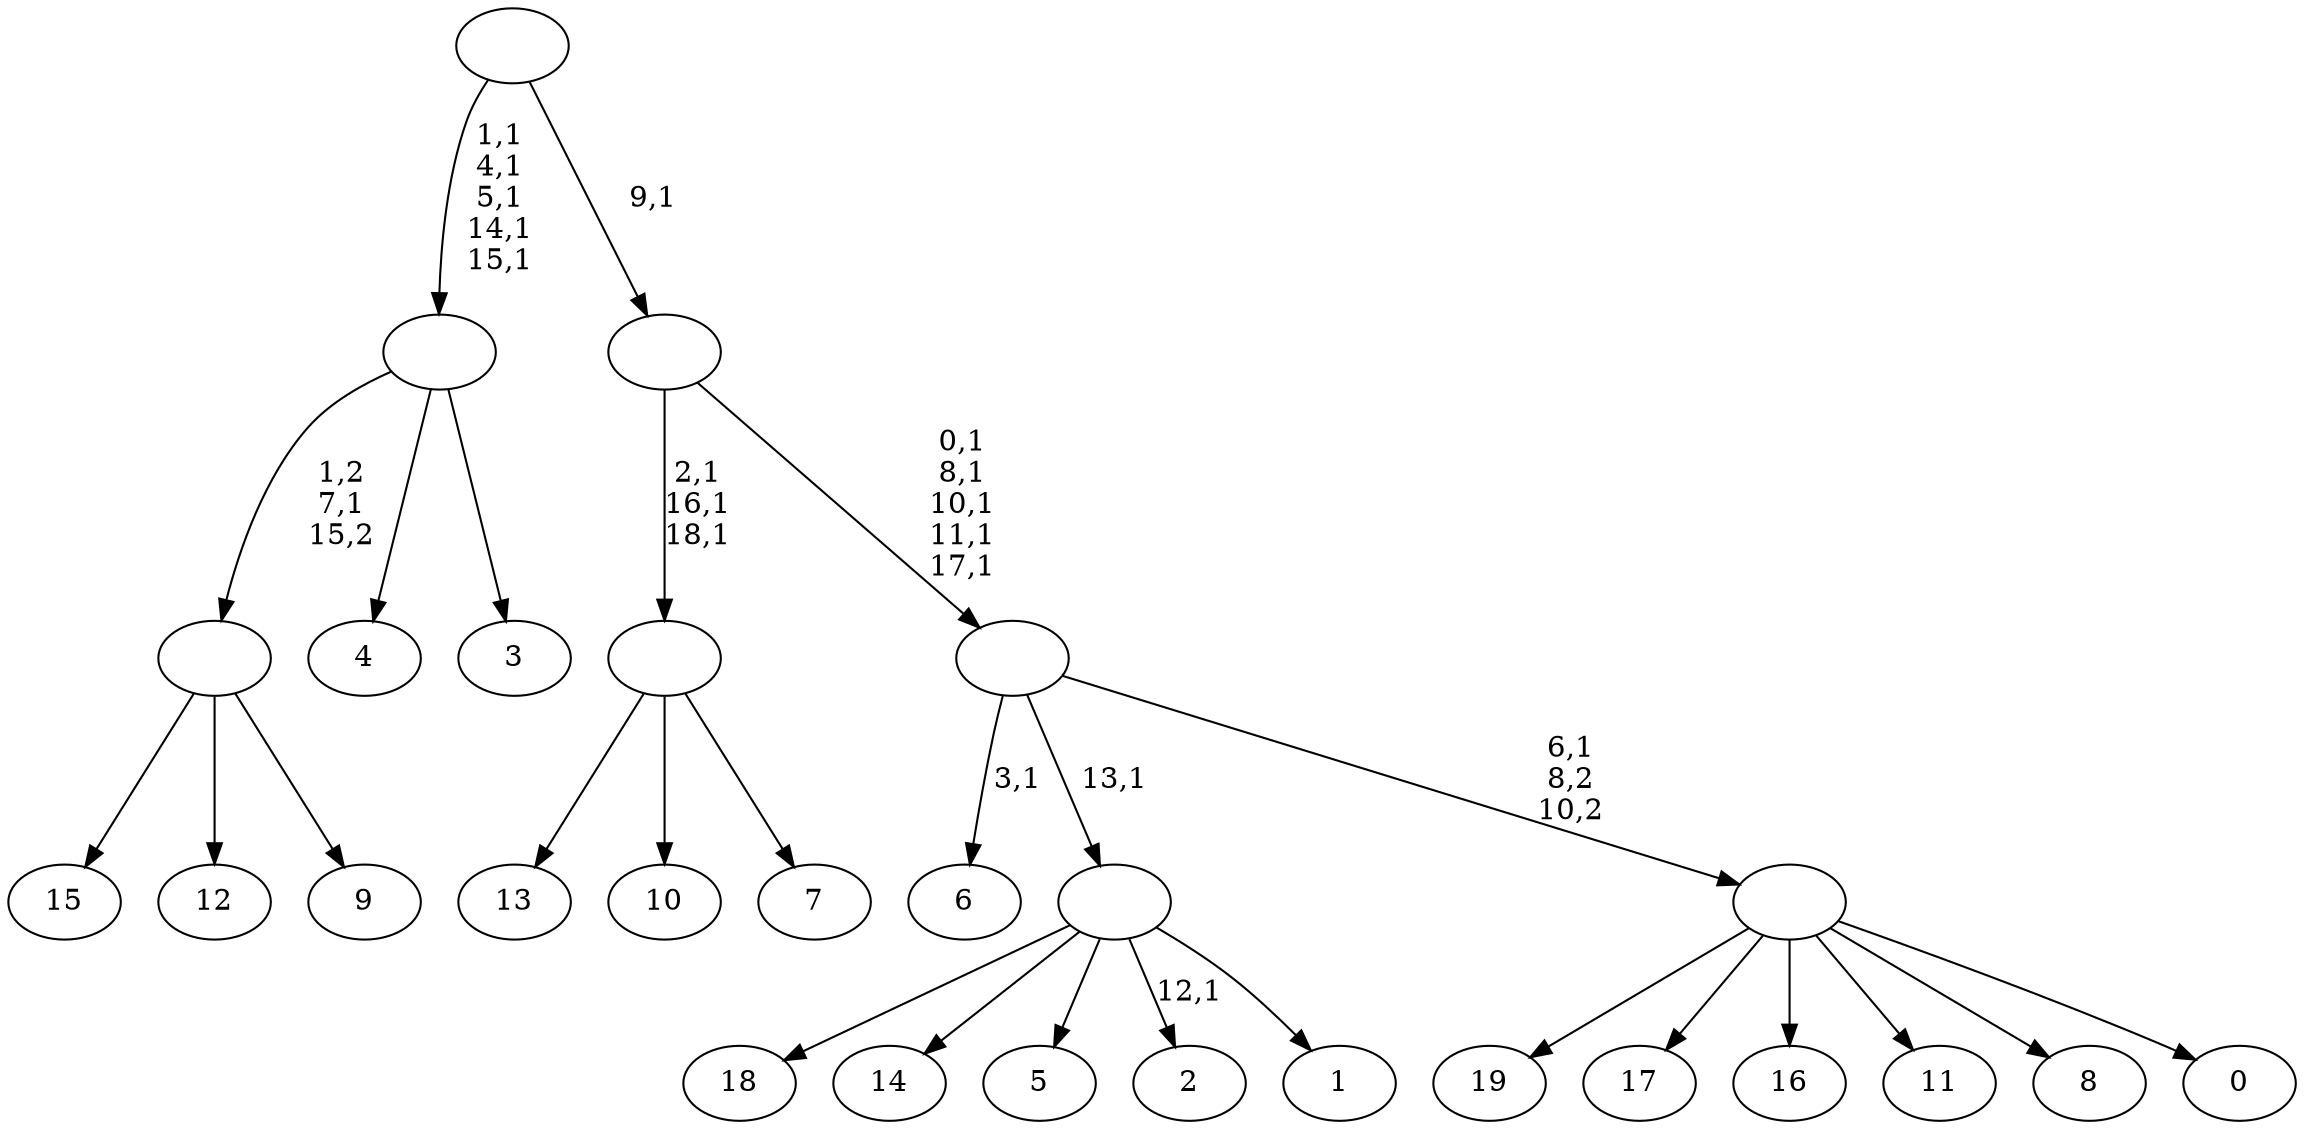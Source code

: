 digraph T {
	39 [label="19"]
	38 [label="18"]
	37 [label="17"]
	36 [label="16"]
	35 [label="15"]
	34 [label="14"]
	33 [label="13"]
	32 [label="12"]
	31 [label="11"]
	30 [label="10"]
	29 [label="9"]
	28 [label=""]
	27 [label="8"]
	26 [label="7"]
	25 [label=""]
	22 [label="6"]
	20 [label="5"]
	19 [label="4"]
	18 [label="3"]
	17 [label=""]
	12 [label="2"]
	10 [label="1"]
	9 [label=""]
	8 [label="0"]
	7 [label=""]
	6 [label=""]
	1 [label=""]
	0 [label=""]
	28 -> 35 [label=""]
	28 -> 32 [label=""]
	28 -> 29 [label=""]
	25 -> 33 [label=""]
	25 -> 30 [label=""]
	25 -> 26 [label=""]
	17 -> 28 [label="1,2\n7,1\n15,2"]
	17 -> 19 [label=""]
	17 -> 18 [label=""]
	9 -> 12 [label="12,1"]
	9 -> 38 [label=""]
	9 -> 34 [label=""]
	9 -> 20 [label=""]
	9 -> 10 [label=""]
	7 -> 39 [label=""]
	7 -> 37 [label=""]
	7 -> 36 [label=""]
	7 -> 31 [label=""]
	7 -> 27 [label=""]
	7 -> 8 [label=""]
	6 -> 22 [label="3,1"]
	6 -> 9 [label="13,1"]
	6 -> 7 [label="6,1\n8,2\n10,2"]
	1 -> 6 [label="0,1\n8,1\n10,1\n11,1\n17,1"]
	1 -> 25 [label="2,1\n16,1\n18,1"]
	0 -> 17 [label="1,1\n4,1\n5,1\n14,1\n15,1"]
	0 -> 1 [label="9,1"]
}
